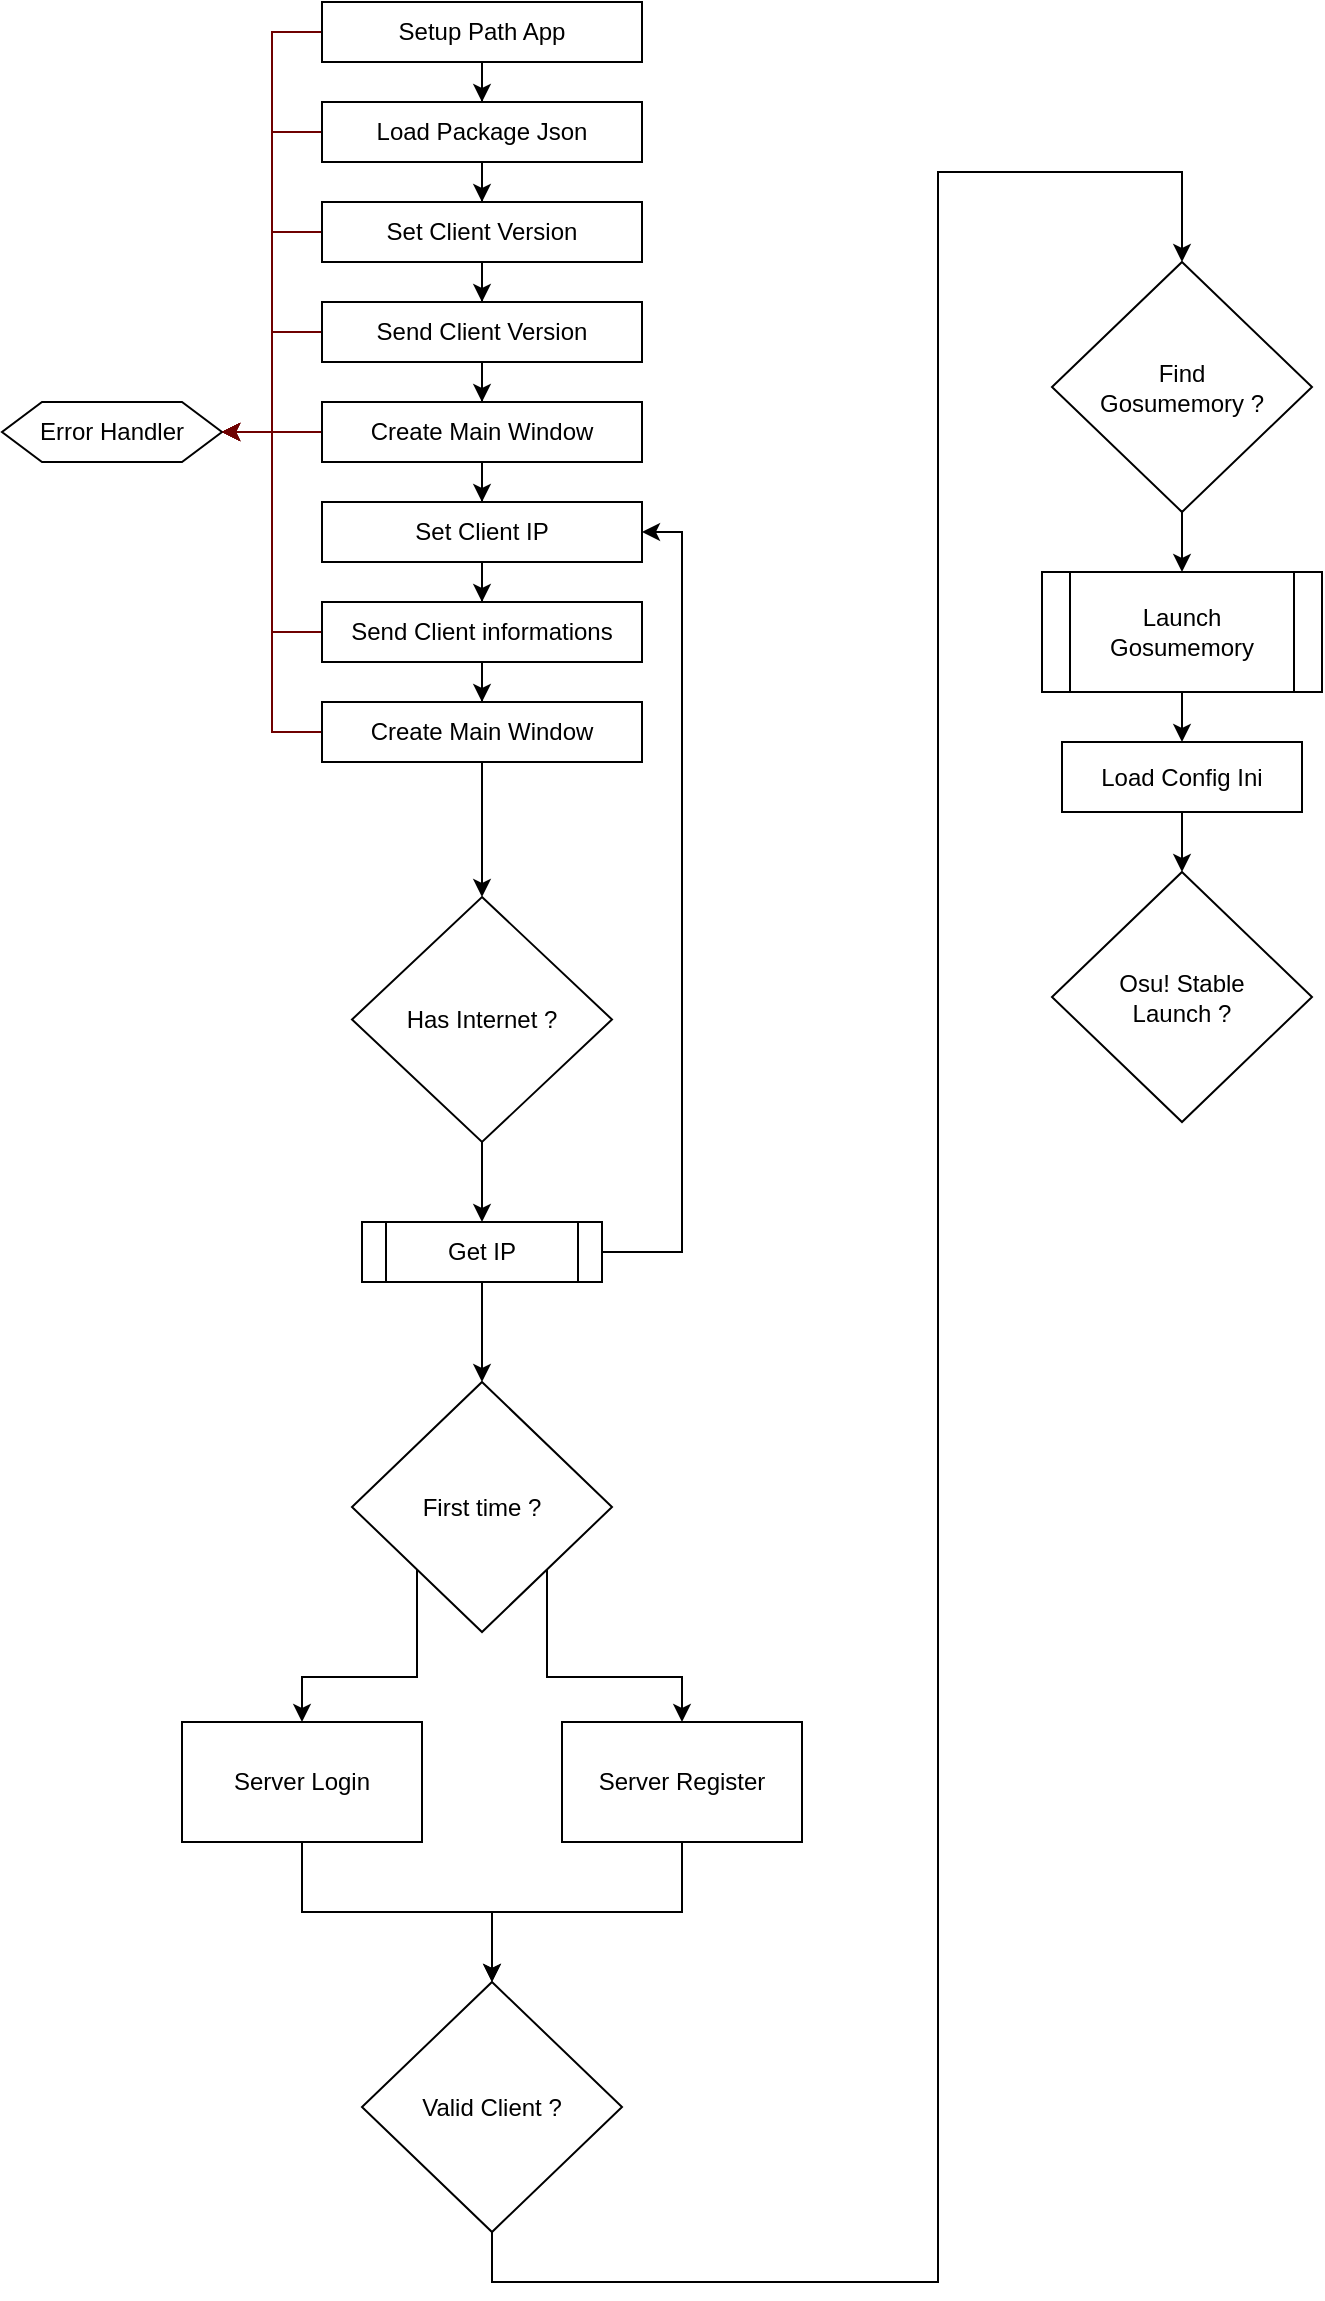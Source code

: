 <mxfile version="23.0.2" type="device">
  <diagram name="Page-1" id="eKSVaS2r4cMHSusTUW-7">
    <mxGraphModel dx="1889" dy="625" grid="1" gridSize="10" guides="1" tooltips="1" connect="1" arrows="1" fold="1" page="1" pageScale="1" pageWidth="827" pageHeight="1169" math="0" shadow="0">
      <root>
        <mxCell id="0" />
        <mxCell id="1" parent="0" />
        <mxCell id="KWsLm81wSz9d_eZDRfNq-11" style="edgeStyle=orthogonalEdgeStyle;rounded=0;orthogonalLoop=1;jettySize=auto;html=1;entryX=0.5;entryY=0;entryDx=0;entryDy=0;fillColor=none;" edge="1" parent="1" source="KWsLm81wSz9d_eZDRfNq-1" target="KWsLm81wSz9d_eZDRfNq-2">
          <mxGeometry relative="1" as="geometry" />
        </mxCell>
        <mxCell id="KWsLm81wSz9d_eZDRfNq-21" style="edgeStyle=orthogonalEdgeStyle;rounded=0;orthogonalLoop=1;jettySize=auto;html=1;entryX=1;entryY=0.5;entryDx=0;entryDy=0;fillColor=#a20025;strokeColor=#6F0000;" edge="1" parent="1" source="KWsLm81wSz9d_eZDRfNq-1" target="KWsLm81wSz9d_eZDRfNq-20">
          <mxGeometry relative="1" as="geometry" />
        </mxCell>
        <mxCell id="KWsLm81wSz9d_eZDRfNq-1" value="Setup Path App" style="rounded=0;whiteSpace=wrap;html=1;" vertex="1" parent="1">
          <mxGeometry x="110" y="170" width="160" height="30" as="geometry" />
        </mxCell>
        <mxCell id="KWsLm81wSz9d_eZDRfNq-12" style="edgeStyle=orthogonalEdgeStyle;rounded=0;orthogonalLoop=1;jettySize=auto;html=1;entryX=0.5;entryY=0;entryDx=0;entryDy=0;fillColor=none;" edge="1" parent="1" source="KWsLm81wSz9d_eZDRfNq-2" target="KWsLm81wSz9d_eZDRfNq-4">
          <mxGeometry relative="1" as="geometry" />
        </mxCell>
        <mxCell id="KWsLm81wSz9d_eZDRfNq-22" style="edgeStyle=orthogonalEdgeStyle;rounded=0;orthogonalLoop=1;jettySize=auto;html=1;entryX=1;entryY=0.5;entryDx=0;entryDy=0;fillColor=#a20025;strokeColor=#6F0000;" edge="1" parent="1" source="KWsLm81wSz9d_eZDRfNq-2" target="KWsLm81wSz9d_eZDRfNq-20">
          <mxGeometry relative="1" as="geometry" />
        </mxCell>
        <mxCell id="KWsLm81wSz9d_eZDRfNq-2" value="Load Package Json" style="rounded=0;whiteSpace=wrap;html=1;" vertex="1" parent="1">
          <mxGeometry x="110" y="220" width="160" height="30" as="geometry" />
        </mxCell>
        <mxCell id="KWsLm81wSz9d_eZDRfNq-23" style="edgeStyle=orthogonalEdgeStyle;rounded=0;orthogonalLoop=1;jettySize=auto;html=1;exitX=0;exitY=0.5;exitDx=0;exitDy=0;entryX=1;entryY=0.5;entryDx=0;entryDy=0;fillColor=#a20025;strokeColor=#6F0000;" edge="1" parent="1" source="KWsLm81wSz9d_eZDRfNq-4" target="KWsLm81wSz9d_eZDRfNq-20">
          <mxGeometry relative="1" as="geometry" />
        </mxCell>
        <mxCell id="KWsLm81wSz9d_eZDRfNq-36" style="edgeStyle=orthogonalEdgeStyle;rounded=0;orthogonalLoop=1;jettySize=auto;html=1;entryX=0.5;entryY=0;entryDx=0;entryDy=0;" edge="1" parent="1" source="KWsLm81wSz9d_eZDRfNq-4" target="KWsLm81wSz9d_eZDRfNq-33">
          <mxGeometry relative="1" as="geometry" />
        </mxCell>
        <mxCell id="KWsLm81wSz9d_eZDRfNq-4" value="Set Client Version" style="rounded=0;whiteSpace=wrap;html=1;" vertex="1" parent="1">
          <mxGeometry x="110" y="270" width="160" height="30" as="geometry" />
        </mxCell>
        <mxCell id="KWsLm81wSz9d_eZDRfNq-26" style="edgeStyle=orthogonalEdgeStyle;rounded=0;orthogonalLoop=1;jettySize=auto;html=1;entryX=1;entryY=0.5;entryDx=0;entryDy=0;fillColor=#a20025;strokeColor=#6F0000;" edge="1" parent="1" source="KWsLm81wSz9d_eZDRfNq-7" target="KWsLm81wSz9d_eZDRfNq-20">
          <mxGeometry relative="1" as="geometry" />
        </mxCell>
        <mxCell id="KWsLm81wSz9d_eZDRfNq-114" style="edgeStyle=orthogonalEdgeStyle;rounded=0;orthogonalLoop=1;jettySize=auto;html=1;entryX=0.5;entryY=0;entryDx=0;entryDy=0;" edge="1" parent="1" source="KWsLm81wSz9d_eZDRfNq-7" target="KWsLm81wSz9d_eZDRfNq-112">
          <mxGeometry relative="1" as="geometry" />
        </mxCell>
        <mxCell id="KWsLm81wSz9d_eZDRfNq-7" value="Create Main Window" style="rounded=0;whiteSpace=wrap;html=1;" vertex="1" parent="1">
          <mxGeometry x="110" y="370" width="160" height="30" as="geometry" />
        </mxCell>
        <mxCell id="KWsLm81wSz9d_eZDRfNq-20" value="Error Handler" style="shape=hexagon;perimeter=hexagonPerimeter2;whiteSpace=wrap;html=1;fixedSize=1;" vertex="1" parent="1">
          <mxGeometry x="-50" y="370" width="110" height="30" as="geometry" />
        </mxCell>
        <mxCell id="KWsLm81wSz9d_eZDRfNq-32" style="edgeStyle=orthogonalEdgeStyle;rounded=0;orthogonalLoop=1;jettySize=auto;html=1;entryX=1;entryY=0.5;entryDx=0;entryDy=0;fillColor=#a20025;strokeColor=#6F0000;" edge="1" parent="1" source="KWsLm81wSz9d_eZDRfNq-30" target="KWsLm81wSz9d_eZDRfNq-20">
          <mxGeometry relative="1" as="geometry" />
        </mxCell>
        <mxCell id="KWsLm81wSz9d_eZDRfNq-50" value="" style="edgeStyle=orthogonalEdgeStyle;rounded=0;orthogonalLoop=1;jettySize=auto;html=1;" edge="1" parent="1" source="KWsLm81wSz9d_eZDRfNq-30" target="KWsLm81wSz9d_eZDRfNq-47">
          <mxGeometry relative="1" as="geometry" />
        </mxCell>
        <mxCell id="KWsLm81wSz9d_eZDRfNq-30" value="Create Main Window" style="rounded=0;whiteSpace=wrap;html=1;" vertex="1" parent="1">
          <mxGeometry x="110" y="520" width="160" height="30" as="geometry" />
        </mxCell>
        <mxCell id="KWsLm81wSz9d_eZDRfNq-40" style="edgeStyle=orthogonalEdgeStyle;rounded=0;orthogonalLoop=1;jettySize=auto;html=1;entryX=0.5;entryY=0;entryDx=0;entryDy=0;" edge="1" parent="1" source="KWsLm81wSz9d_eZDRfNq-33" target="KWsLm81wSz9d_eZDRfNq-7">
          <mxGeometry relative="1" as="geometry" />
        </mxCell>
        <mxCell id="KWsLm81wSz9d_eZDRfNq-45" style="edgeStyle=orthogonalEdgeStyle;rounded=0;orthogonalLoop=1;jettySize=auto;html=1;entryX=1;entryY=0.5;entryDx=0;entryDy=0;fillColor=#a20025;strokeColor=#6F0000;" edge="1" parent="1" source="KWsLm81wSz9d_eZDRfNq-33" target="KWsLm81wSz9d_eZDRfNq-20">
          <mxGeometry relative="1" as="geometry" />
        </mxCell>
        <mxCell id="KWsLm81wSz9d_eZDRfNq-33" value="Send Client Version" style="rounded=0;whiteSpace=wrap;html=1;" vertex="1" parent="1">
          <mxGeometry x="110" y="320" width="160" height="30" as="geometry" />
        </mxCell>
        <mxCell id="KWsLm81wSz9d_eZDRfNq-39" style="edgeStyle=orthogonalEdgeStyle;rounded=0;orthogonalLoop=1;jettySize=auto;html=1;entryX=1;entryY=0.5;entryDx=0;entryDy=0;fillColor=#a20025;strokeColor=#6F0000;" edge="1" parent="1" source="KWsLm81wSz9d_eZDRfNq-34" target="KWsLm81wSz9d_eZDRfNq-20">
          <mxGeometry relative="1" as="geometry" />
        </mxCell>
        <mxCell id="KWsLm81wSz9d_eZDRfNq-44" value="" style="edgeStyle=orthogonalEdgeStyle;rounded=0;orthogonalLoop=1;jettySize=auto;html=1;" edge="1" parent="1" source="KWsLm81wSz9d_eZDRfNq-34" target="KWsLm81wSz9d_eZDRfNq-30">
          <mxGeometry relative="1" as="geometry" />
        </mxCell>
        <mxCell id="KWsLm81wSz9d_eZDRfNq-34" value="Send Client informations" style="rounded=0;whiteSpace=wrap;html=1;" vertex="1" parent="1">
          <mxGeometry x="110" y="470" width="160" height="30" as="geometry" />
        </mxCell>
        <mxCell id="KWsLm81wSz9d_eZDRfNq-96" value="" style="edgeStyle=orthogonalEdgeStyle;rounded=0;orthogonalLoop=1;jettySize=auto;html=1;" edge="1" parent="1" source="KWsLm81wSz9d_eZDRfNq-47" target="KWsLm81wSz9d_eZDRfNq-51">
          <mxGeometry relative="1" as="geometry" />
        </mxCell>
        <mxCell id="KWsLm81wSz9d_eZDRfNq-47" value="Has Internet ?" style="rhombus;whiteSpace=wrap;html=1;" vertex="1" parent="1">
          <mxGeometry x="125" y="617.5" width="130" height="122.5" as="geometry" />
        </mxCell>
        <mxCell id="KWsLm81wSz9d_eZDRfNq-97" value="" style="edgeStyle=orthogonalEdgeStyle;rounded=0;orthogonalLoop=1;jettySize=auto;html=1;" edge="1" parent="1" source="KWsLm81wSz9d_eZDRfNq-51" target="KWsLm81wSz9d_eZDRfNq-56">
          <mxGeometry relative="1" as="geometry" />
        </mxCell>
        <mxCell id="KWsLm81wSz9d_eZDRfNq-113" style="edgeStyle=orthogonalEdgeStyle;rounded=0;orthogonalLoop=1;jettySize=auto;html=1;entryX=1;entryY=0.5;entryDx=0;entryDy=0;" edge="1" parent="1" source="KWsLm81wSz9d_eZDRfNq-51" target="KWsLm81wSz9d_eZDRfNq-112">
          <mxGeometry relative="1" as="geometry">
            <Array as="points">
              <mxPoint x="290" y="795" />
              <mxPoint x="290" y="435" />
            </Array>
          </mxGeometry>
        </mxCell>
        <mxCell id="KWsLm81wSz9d_eZDRfNq-51" value="Get IP" style="shape=process;whiteSpace=wrap;html=1;backgroundOutline=1;" vertex="1" parent="1">
          <mxGeometry x="130" y="780" width="120" height="30" as="geometry" />
        </mxCell>
        <mxCell id="KWsLm81wSz9d_eZDRfNq-109" style="edgeStyle=orthogonalEdgeStyle;rounded=0;orthogonalLoop=1;jettySize=auto;html=1;exitX=0;exitY=1;exitDx=0;exitDy=0;" edge="1" parent="1" source="KWsLm81wSz9d_eZDRfNq-56" target="KWsLm81wSz9d_eZDRfNq-94">
          <mxGeometry relative="1" as="geometry" />
        </mxCell>
        <mxCell id="KWsLm81wSz9d_eZDRfNq-110" style="edgeStyle=orthogonalEdgeStyle;rounded=0;orthogonalLoop=1;jettySize=auto;html=1;exitX=1;exitY=1;exitDx=0;exitDy=0;entryX=0.5;entryY=0;entryDx=0;entryDy=0;" edge="1" parent="1" source="KWsLm81wSz9d_eZDRfNq-56" target="KWsLm81wSz9d_eZDRfNq-95">
          <mxGeometry relative="1" as="geometry" />
        </mxCell>
        <mxCell id="KWsLm81wSz9d_eZDRfNq-56" value="First time ?" style="rhombus;whiteSpace=wrap;html=1;" vertex="1" parent="1">
          <mxGeometry x="125" y="860" width="130" height="125" as="geometry" />
        </mxCell>
        <mxCell id="KWsLm81wSz9d_eZDRfNq-108" style="edgeStyle=orthogonalEdgeStyle;rounded=0;orthogonalLoop=1;jettySize=auto;html=1;entryX=0.5;entryY=0;entryDx=0;entryDy=0;" edge="1" parent="1" source="KWsLm81wSz9d_eZDRfNq-67" target="KWsLm81wSz9d_eZDRfNq-75">
          <mxGeometry relative="1" as="geometry">
            <Array as="points">
              <mxPoint x="195" y="1310" />
              <mxPoint x="418" y="1310" />
              <mxPoint x="418" y="255" />
              <mxPoint x="540" y="255" />
            </Array>
          </mxGeometry>
        </mxCell>
        <mxCell id="KWsLm81wSz9d_eZDRfNq-67" value="Valid Client ?" style="rhombus;whiteSpace=wrap;html=1;" vertex="1" parent="1">
          <mxGeometry x="130" y="1160" width="130" height="125" as="geometry" />
        </mxCell>
        <mxCell id="KWsLm81wSz9d_eZDRfNq-104" value="" style="edgeStyle=orthogonalEdgeStyle;rounded=0;orthogonalLoop=1;jettySize=auto;html=1;" edge="1" parent="1" source="KWsLm81wSz9d_eZDRfNq-75" target="KWsLm81wSz9d_eZDRfNq-78">
          <mxGeometry relative="1" as="geometry" />
        </mxCell>
        <mxCell id="KWsLm81wSz9d_eZDRfNq-75" value="Find &lt;br&gt;Gosumemory ?" style="rhombus;whiteSpace=wrap;html=1;" vertex="1" parent="1">
          <mxGeometry x="475" y="300" width="130" height="125" as="geometry" />
        </mxCell>
        <mxCell id="KWsLm81wSz9d_eZDRfNq-105" value="" style="edgeStyle=orthogonalEdgeStyle;rounded=0;orthogonalLoop=1;jettySize=auto;html=1;" edge="1" parent="1" source="KWsLm81wSz9d_eZDRfNq-78" target="KWsLm81wSz9d_eZDRfNq-91">
          <mxGeometry relative="1" as="geometry" />
        </mxCell>
        <mxCell id="KWsLm81wSz9d_eZDRfNq-78" value="Launch Gosumemory" style="shape=process;whiteSpace=wrap;html=1;backgroundOutline=1;" vertex="1" parent="1">
          <mxGeometry x="470" y="455" width="140" height="60" as="geometry" />
        </mxCell>
        <mxCell id="KWsLm81wSz9d_eZDRfNq-87" value="Osu! Stable &lt;br&gt;Launch ?" style="rhombus;whiteSpace=wrap;html=1;" vertex="1" parent="1">
          <mxGeometry x="475" y="605" width="130" height="125" as="geometry" />
        </mxCell>
        <mxCell id="KWsLm81wSz9d_eZDRfNq-106" value="" style="edgeStyle=orthogonalEdgeStyle;rounded=0;orthogonalLoop=1;jettySize=auto;html=1;" edge="1" parent="1" source="KWsLm81wSz9d_eZDRfNq-91" target="KWsLm81wSz9d_eZDRfNq-87">
          <mxGeometry relative="1" as="geometry" />
        </mxCell>
        <mxCell id="KWsLm81wSz9d_eZDRfNq-91" value="Load Config Ini" style="rounded=0;whiteSpace=wrap;html=1;" vertex="1" parent="1">
          <mxGeometry x="480" y="540" width="120" height="35" as="geometry" />
        </mxCell>
        <mxCell id="KWsLm81wSz9d_eZDRfNq-100" style="edgeStyle=orthogonalEdgeStyle;rounded=0;orthogonalLoop=1;jettySize=auto;html=1;entryX=0.5;entryY=0;entryDx=0;entryDy=0;" edge="1" parent="1" source="KWsLm81wSz9d_eZDRfNq-94" target="KWsLm81wSz9d_eZDRfNq-67">
          <mxGeometry relative="1" as="geometry" />
        </mxCell>
        <mxCell id="KWsLm81wSz9d_eZDRfNq-94" value="Server Login" style="rounded=0;whiteSpace=wrap;html=1;" vertex="1" parent="1">
          <mxGeometry x="40" y="1030" width="120" height="60" as="geometry" />
        </mxCell>
        <mxCell id="KWsLm81wSz9d_eZDRfNq-101" style="edgeStyle=orthogonalEdgeStyle;rounded=0;orthogonalLoop=1;jettySize=auto;html=1;entryX=0.5;entryY=0;entryDx=0;entryDy=0;" edge="1" parent="1" source="KWsLm81wSz9d_eZDRfNq-95" target="KWsLm81wSz9d_eZDRfNq-67">
          <mxGeometry relative="1" as="geometry" />
        </mxCell>
        <mxCell id="KWsLm81wSz9d_eZDRfNq-95" value="Server Register" style="rounded=0;whiteSpace=wrap;html=1;" vertex="1" parent="1">
          <mxGeometry x="230" y="1030" width="120" height="60" as="geometry" />
        </mxCell>
        <mxCell id="KWsLm81wSz9d_eZDRfNq-115" value="" style="edgeStyle=orthogonalEdgeStyle;rounded=0;orthogonalLoop=1;jettySize=auto;html=1;" edge="1" parent="1" source="KWsLm81wSz9d_eZDRfNq-112" target="KWsLm81wSz9d_eZDRfNq-34">
          <mxGeometry relative="1" as="geometry" />
        </mxCell>
        <mxCell id="KWsLm81wSz9d_eZDRfNq-112" value="Set Client IP" style="rounded=0;whiteSpace=wrap;html=1;" vertex="1" parent="1">
          <mxGeometry x="110" y="420" width="160" height="30" as="geometry" />
        </mxCell>
      </root>
    </mxGraphModel>
  </diagram>
</mxfile>
